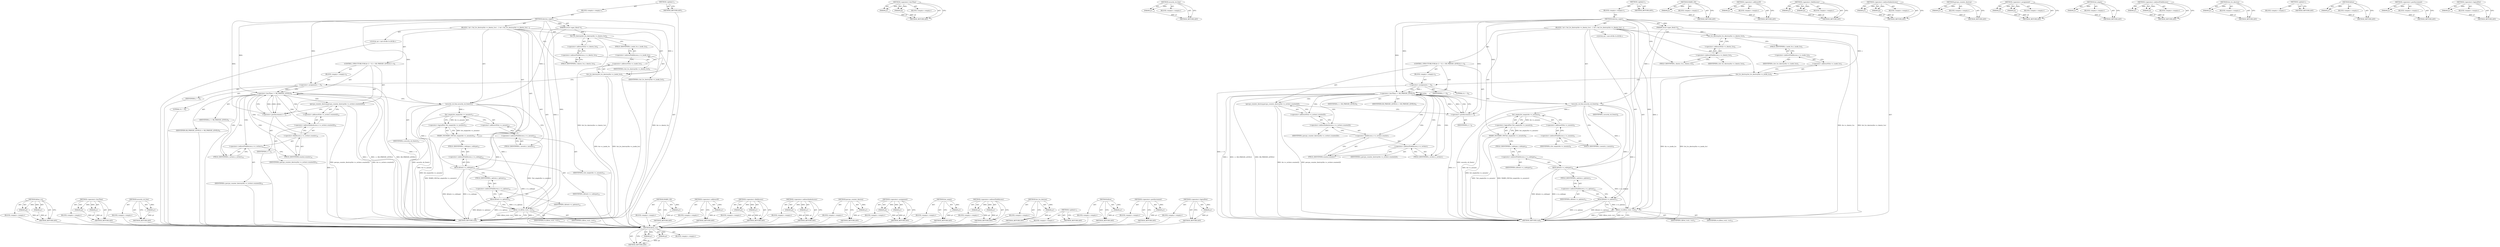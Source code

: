 digraph "&lt;operator&gt;.logicalNot" {
vulnerable_141 [label=<(METHOD,kfree_rcu)>];
vulnerable_142 [label=<(PARAM,p1)>];
vulnerable_143 [label=<(PARAM,p2)>];
vulnerable_144 [label=<(BLOCK,&lt;empty&gt;,&lt;empty&gt;)>];
vulnerable_145 [label=<(METHOD_RETURN,ANY)>];
vulnerable_98 [label=<(METHOD,&lt;operator&gt;.lessThan)>];
vulnerable_99 [label=<(PARAM,p1)>];
vulnerable_100 [label=<(PARAM,p2)>];
vulnerable_101 [label=<(BLOCK,&lt;empty&gt;,&lt;empty&gt;)>];
vulnerable_102 [label=<(METHOD_RETURN,ANY)>];
vulnerable_121 [label=<(METHOD,security_sb_free)>];
vulnerable_122 [label=<(PARAM,p1)>];
vulnerable_123 [label=<(BLOCK,&lt;empty&gt;,&lt;empty&gt;)>];
vulnerable_124 [label=<(METHOD_RETURN,ANY)>];
vulnerable_6 [label=<(METHOD,&lt;global&gt;)<SUB>1</SUB>>];
vulnerable_7 [label=<(BLOCK,&lt;empty&gt;,&lt;empty&gt;)<SUB>1</SUB>>];
vulnerable_8 [label=<(METHOD,destroy_super)<SUB>1</SUB>>];
vulnerable_9 [label=<(PARAM,struct super_block *s)<SUB>1</SUB>>];
vulnerable_10 [label=<(BLOCK,{
 	int i;
 	list_lru_destroy(&amp;s-&gt;s_dentry_lru)...,{
 	int i;
 	list_lru_destroy(&amp;s-&gt;s_dentry_lru)...)<SUB>2</SUB>>];
vulnerable_11 [label="<(LOCAL,int i: int)<SUB>3</SUB>>"];
vulnerable_12 [label=<(list_lru_destroy,list_lru_destroy(&amp;s-&gt;s_dentry_lru))<SUB>4</SUB>>];
vulnerable_13 [label=<(&lt;operator&gt;.addressOf,&amp;s-&gt;s_dentry_lru)<SUB>4</SUB>>];
vulnerable_14 [label=<(&lt;operator&gt;.indirectFieldAccess,s-&gt;s_dentry_lru)<SUB>4</SUB>>];
vulnerable_15 [label=<(IDENTIFIER,s,list_lru_destroy(&amp;s-&gt;s_dentry_lru))<SUB>4</SUB>>];
vulnerable_16 [label=<(FIELD_IDENTIFIER,s_dentry_lru,s_dentry_lru)<SUB>4</SUB>>];
vulnerable_17 [label=<(list_lru_destroy,list_lru_destroy(&amp;s-&gt;s_inode_lru))<SUB>5</SUB>>];
vulnerable_18 [label=<(&lt;operator&gt;.addressOf,&amp;s-&gt;s_inode_lru)<SUB>5</SUB>>];
vulnerable_19 [label=<(&lt;operator&gt;.indirectFieldAccess,s-&gt;s_inode_lru)<SUB>5</SUB>>];
vulnerable_20 [label=<(IDENTIFIER,s,list_lru_destroy(&amp;s-&gt;s_inode_lru))<SUB>5</SUB>>];
vulnerable_21 [label=<(FIELD_IDENTIFIER,s_inode_lru,s_inode_lru)<SUB>5</SUB>>];
vulnerable_22 [label=<(CONTROL_STRUCTURE,FOR,for (i = 0;i &lt; SB_FREEZE_LEVELS;i++))<SUB>9</SUB>>];
vulnerable_23 [label=<(BLOCK,&lt;empty&gt;,&lt;empty&gt;)<SUB>9</SUB>>];
vulnerable_24 [label=<(&lt;operator&gt;.assignment,i = 0)<SUB>9</SUB>>];
vulnerable_25 [label=<(IDENTIFIER,i,i = 0)<SUB>9</SUB>>];
vulnerable_26 [label=<(LITERAL,0,i = 0)<SUB>9</SUB>>];
vulnerable_27 [label=<(&lt;operator&gt;.lessThan,i &lt; SB_FREEZE_LEVELS)<SUB>9</SUB>>];
vulnerable_28 [label=<(IDENTIFIER,i,i &lt; SB_FREEZE_LEVELS)<SUB>9</SUB>>];
vulnerable_29 [label=<(IDENTIFIER,SB_FREEZE_LEVELS,i &lt; SB_FREEZE_LEVELS)<SUB>9</SUB>>];
vulnerable_30 [label=<(&lt;operator&gt;.postIncrement,i++)<SUB>9</SUB>>];
vulnerable_31 [label=<(IDENTIFIER,i,i++)<SUB>9</SUB>>];
vulnerable_32 [label=<(percpu_counter_destroy,percpu_counter_destroy(&amp;s-&gt;s_writers.counter[i]))<SUB>10</SUB>>];
vulnerable_33 [label=<(&lt;operator&gt;.addressOf,&amp;s-&gt;s_writers.counter[i])<SUB>10</SUB>>];
vulnerable_34 [label=<(&lt;operator&gt;.indirectIndexAccess,s-&gt;s_writers.counter[i])<SUB>10</SUB>>];
vulnerable_35 [label=<(&lt;operator&gt;.fieldAccess,s-&gt;s_writers.counter)<SUB>10</SUB>>];
vulnerable_36 [label=<(&lt;operator&gt;.indirectFieldAccess,s-&gt;s_writers)<SUB>10</SUB>>];
vulnerable_37 [label=<(IDENTIFIER,s,percpu_counter_destroy(&amp;s-&gt;s_writers.counter[i]))<SUB>10</SUB>>];
vulnerable_38 [label=<(FIELD_IDENTIFIER,s_writers,s_writers)<SUB>10</SUB>>];
vulnerable_39 [label=<(FIELD_IDENTIFIER,counter,counter)<SUB>10</SUB>>];
vulnerable_40 [label=<(IDENTIFIER,i,percpu_counter_destroy(&amp;s-&gt;s_writers.counter[i]))<SUB>10</SUB>>];
vulnerable_41 [label=<(security_sb_free,security_sb_free(s))<SUB>11</SUB>>];
vulnerable_42 [label=<(IDENTIFIER,s,security_sb_free(s))<SUB>11</SUB>>];
vulnerable_43 [label=<(WARN_ON,WARN_ON(!list_empty(&amp;s-&gt;s_mounts)))<SUB>12</SUB>>];
vulnerable_44 [label=<(&lt;operator&gt;.logicalNot,!list_empty(&amp;s-&gt;s_mounts))<SUB>12</SUB>>];
vulnerable_45 [label=<(list_empty,list_empty(&amp;s-&gt;s_mounts))<SUB>12</SUB>>];
vulnerable_46 [label=<(&lt;operator&gt;.addressOf,&amp;s-&gt;s_mounts)<SUB>12</SUB>>];
vulnerable_47 [label=<(&lt;operator&gt;.indirectFieldAccess,s-&gt;s_mounts)<SUB>12</SUB>>];
vulnerable_48 [label=<(IDENTIFIER,s,list_empty(&amp;s-&gt;s_mounts))<SUB>12</SUB>>];
vulnerable_49 [label=<(FIELD_IDENTIFIER,s_mounts,s_mounts)<SUB>12</SUB>>];
vulnerable_50 [label=<(kfree,kfree(s-&gt;s_subtype))<SUB>13</SUB>>];
vulnerable_51 [label=<(&lt;operator&gt;.indirectFieldAccess,s-&gt;s_subtype)<SUB>13</SUB>>];
vulnerable_52 [label=<(IDENTIFIER,s,kfree(s-&gt;s_subtype))<SUB>13</SUB>>];
vulnerable_53 [label=<(FIELD_IDENTIFIER,s_subtype,s_subtype)<SUB>13</SUB>>];
vulnerable_54 [label=<(kfree,kfree(s-&gt;s_options))<SUB>14</SUB>>];
vulnerable_55 [label=<(&lt;operator&gt;.indirectFieldAccess,s-&gt;s_options)<SUB>14</SUB>>];
vulnerable_56 [label=<(IDENTIFIER,s,kfree(s-&gt;s_options))<SUB>14</SUB>>];
vulnerable_57 [label=<(FIELD_IDENTIFIER,s_options,s_options)<SUB>14</SUB>>];
vulnerable_58 [label=<(kfree_rcu,kfree_rcu(s, rcu))<SUB>15</SUB>>];
vulnerable_59 [label=<(IDENTIFIER,s,kfree_rcu(s, rcu))<SUB>15</SUB>>];
vulnerable_60 [label=<(IDENTIFIER,rcu,kfree_rcu(s, rcu))<SUB>15</SUB>>];
vulnerable_61 [label=<(METHOD_RETURN,void)<SUB>1</SUB>>];
vulnerable_63 [label=<(METHOD_RETURN,ANY)<SUB>1</SUB>>];
vulnerable_125 [label=<(METHOD,WARN_ON)>];
vulnerable_126 [label=<(PARAM,p1)>];
vulnerable_127 [label=<(BLOCK,&lt;empty&gt;,&lt;empty&gt;)>];
vulnerable_128 [label=<(METHOD_RETURN,ANY)>];
vulnerable_84 [label=<(METHOD,&lt;operator&gt;.addressOf)>];
vulnerable_85 [label=<(PARAM,p1)>];
vulnerable_86 [label=<(BLOCK,&lt;empty&gt;,&lt;empty&gt;)>];
vulnerable_87 [label=<(METHOD_RETURN,ANY)>];
vulnerable_116 [label=<(METHOD,&lt;operator&gt;.fieldAccess)>];
vulnerable_117 [label=<(PARAM,p1)>];
vulnerable_118 [label=<(PARAM,p2)>];
vulnerable_119 [label=<(BLOCK,&lt;empty&gt;,&lt;empty&gt;)>];
vulnerable_120 [label=<(METHOD_RETURN,ANY)>];
vulnerable_111 [label=<(METHOD,&lt;operator&gt;.indirectIndexAccess)>];
vulnerable_112 [label=<(PARAM,p1)>];
vulnerable_113 [label=<(PARAM,p2)>];
vulnerable_114 [label=<(BLOCK,&lt;empty&gt;,&lt;empty&gt;)>];
vulnerable_115 [label=<(METHOD_RETURN,ANY)>];
vulnerable_107 [label=<(METHOD,percpu_counter_destroy)>];
vulnerable_108 [label=<(PARAM,p1)>];
vulnerable_109 [label=<(BLOCK,&lt;empty&gt;,&lt;empty&gt;)>];
vulnerable_110 [label=<(METHOD_RETURN,ANY)>];
vulnerable_93 [label=<(METHOD,&lt;operator&gt;.assignment)>];
vulnerable_94 [label=<(PARAM,p1)>];
vulnerable_95 [label=<(PARAM,p2)>];
vulnerable_96 [label=<(BLOCK,&lt;empty&gt;,&lt;empty&gt;)>];
vulnerable_97 [label=<(METHOD_RETURN,ANY)>];
vulnerable_133 [label=<(METHOD,list_empty)>];
vulnerable_134 [label=<(PARAM,p1)>];
vulnerable_135 [label=<(BLOCK,&lt;empty&gt;,&lt;empty&gt;)>];
vulnerable_136 [label=<(METHOD_RETURN,ANY)>];
vulnerable_88 [label=<(METHOD,&lt;operator&gt;.indirectFieldAccess)>];
vulnerable_89 [label=<(PARAM,p1)>];
vulnerable_90 [label=<(PARAM,p2)>];
vulnerable_91 [label=<(BLOCK,&lt;empty&gt;,&lt;empty&gt;)>];
vulnerable_92 [label=<(METHOD_RETURN,ANY)>];
vulnerable_80 [label=<(METHOD,list_lru_destroy)>];
vulnerable_81 [label=<(PARAM,p1)>];
vulnerable_82 [label=<(BLOCK,&lt;empty&gt;,&lt;empty&gt;)>];
vulnerable_83 [label=<(METHOD_RETURN,ANY)>];
vulnerable_74 [label=<(METHOD,&lt;global&gt;)<SUB>1</SUB>>];
vulnerable_75 [label=<(BLOCK,&lt;empty&gt;,&lt;empty&gt;)>];
vulnerable_76 [label=<(METHOD_RETURN,ANY)>];
vulnerable_137 [label=<(METHOD,kfree)>];
vulnerable_138 [label=<(PARAM,p1)>];
vulnerable_139 [label=<(BLOCK,&lt;empty&gt;,&lt;empty&gt;)>];
vulnerable_140 [label=<(METHOD_RETURN,ANY)>];
vulnerable_103 [label=<(METHOD,&lt;operator&gt;.postIncrement)>];
vulnerable_104 [label=<(PARAM,p1)>];
vulnerable_105 [label=<(BLOCK,&lt;empty&gt;,&lt;empty&gt;)>];
vulnerable_106 [label=<(METHOD_RETURN,ANY)>];
vulnerable_129 [label=<(METHOD,&lt;operator&gt;.logicalNot)>];
vulnerable_130 [label=<(PARAM,p1)>];
vulnerable_131 [label=<(BLOCK,&lt;empty&gt;,&lt;empty&gt;)>];
vulnerable_132 [label=<(METHOD_RETURN,ANY)>];
fixed_141 [label=<(METHOD,kfree_rcu)>];
fixed_142 [label=<(PARAM,p1)>];
fixed_143 [label=<(PARAM,p2)>];
fixed_144 [label=<(BLOCK,&lt;empty&gt;,&lt;empty&gt;)>];
fixed_145 [label=<(METHOD_RETURN,ANY)>];
fixed_98 [label=<(METHOD,&lt;operator&gt;.lessThan)>];
fixed_99 [label=<(PARAM,p1)>];
fixed_100 [label=<(PARAM,p2)>];
fixed_101 [label=<(BLOCK,&lt;empty&gt;,&lt;empty&gt;)>];
fixed_102 [label=<(METHOD_RETURN,ANY)>];
fixed_121 [label=<(METHOD,security_sb_free)>];
fixed_122 [label=<(PARAM,p1)>];
fixed_123 [label=<(BLOCK,&lt;empty&gt;,&lt;empty&gt;)>];
fixed_124 [label=<(METHOD_RETURN,ANY)>];
fixed_6 [label=<(METHOD,&lt;global&gt;)<SUB>1</SUB>>];
fixed_7 [label=<(BLOCK,&lt;empty&gt;,&lt;empty&gt;)<SUB>1</SUB>>];
fixed_8 [label=<(METHOD,destroy_super)<SUB>1</SUB>>];
fixed_9 [label=<(PARAM,struct super_block *s)<SUB>1</SUB>>];
fixed_10 [label=<(BLOCK,{
 	int i;
 	list_lru_destroy(&amp;s-&gt;s_dentry_lru)...,{
 	int i;
 	list_lru_destroy(&amp;s-&gt;s_dentry_lru)...)<SUB>2</SUB>>];
fixed_11 [label="<(LOCAL,int i: int)<SUB>3</SUB>>"];
fixed_12 [label=<(list_lru_destroy,list_lru_destroy(&amp;s-&gt;s_dentry_lru))<SUB>4</SUB>>];
fixed_13 [label=<(&lt;operator&gt;.addressOf,&amp;s-&gt;s_dentry_lru)<SUB>4</SUB>>];
fixed_14 [label=<(&lt;operator&gt;.indirectFieldAccess,s-&gt;s_dentry_lru)<SUB>4</SUB>>];
fixed_15 [label=<(IDENTIFIER,s,list_lru_destroy(&amp;s-&gt;s_dentry_lru))<SUB>4</SUB>>];
fixed_16 [label=<(FIELD_IDENTIFIER,s_dentry_lru,s_dentry_lru)<SUB>4</SUB>>];
fixed_17 [label=<(list_lru_destroy,list_lru_destroy(&amp;s-&gt;s_inode_lru))<SUB>5</SUB>>];
fixed_18 [label=<(&lt;operator&gt;.addressOf,&amp;s-&gt;s_inode_lru)<SUB>5</SUB>>];
fixed_19 [label=<(&lt;operator&gt;.indirectFieldAccess,s-&gt;s_inode_lru)<SUB>5</SUB>>];
fixed_20 [label=<(IDENTIFIER,s,list_lru_destroy(&amp;s-&gt;s_inode_lru))<SUB>5</SUB>>];
fixed_21 [label=<(FIELD_IDENTIFIER,s_inode_lru,s_inode_lru)<SUB>5</SUB>>];
fixed_22 [label=<(CONTROL_STRUCTURE,FOR,for (i = 0;i &lt; SB_FREEZE_LEVELS;i++))<SUB>6</SUB>>];
fixed_23 [label=<(BLOCK,&lt;empty&gt;,&lt;empty&gt;)<SUB>6</SUB>>];
fixed_24 [label=<(&lt;operator&gt;.assignment,i = 0)<SUB>6</SUB>>];
fixed_25 [label=<(IDENTIFIER,i,i = 0)<SUB>6</SUB>>];
fixed_26 [label=<(LITERAL,0,i = 0)<SUB>6</SUB>>];
fixed_27 [label=<(&lt;operator&gt;.lessThan,i &lt; SB_FREEZE_LEVELS)<SUB>6</SUB>>];
fixed_28 [label=<(IDENTIFIER,i,i &lt; SB_FREEZE_LEVELS)<SUB>6</SUB>>];
fixed_29 [label=<(IDENTIFIER,SB_FREEZE_LEVELS,i &lt; SB_FREEZE_LEVELS)<SUB>6</SUB>>];
fixed_30 [label=<(&lt;operator&gt;.postIncrement,i++)<SUB>6</SUB>>];
fixed_31 [label=<(IDENTIFIER,i,i++)<SUB>6</SUB>>];
fixed_32 [label=<(percpu_counter_destroy,percpu_counter_destroy(&amp;s-&gt;s_writers.counter[i]))<SUB>7</SUB>>];
fixed_33 [label=<(&lt;operator&gt;.addressOf,&amp;s-&gt;s_writers.counter[i])<SUB>7</SUB>>];
fixed_34 [label=<(&lt;operator&gt;.indirectIndexAccess,s-&gt;s_writers.counter[i])<SUB>7</SUB>>];
fixed_35 [label=<(&lt;operator&gt;.fieldAccess,s-&gt;s_writers.counter)<SUB>7</SUB>>];
fixed_36 [label=<(&lt;operator&gt;.indirectFieldAccess,s-&gt;s_writers)<SUB>7</SUB>>];
fixed_37 [label=<(IDENTIFIER,s,percpu_counter_destroy(&amp;s-&gt;s_writers.counter[i]))<SUB>7</SUB>>];
fixed_38 [label=<(FIELD_IDENTIFIER,s_writers,s_writers)<SUB>7</SUB>>];
fixed_39 [label=<(FIELD_IDENTIFIER,counter,counter)<SUB>7</SUB>>];
fixed_40 [label=<(IDENTIFIER,i,percpu_counter_destroy(&amp;s-&gt;s_writers.counter[i]))<SUB>7</SUB>>];
fixed_41 [label=<(security_sb_free,security_sb_free(s))<SUB>8</SUB>>];
fixed_42 [label=<(IDENTIFIER,s,security_sb_free(s))<SUB>8</SUB>>];
fixed_43 [label=<(WARN_ON,WARN_ON(!list_empty(&amp;s-&gt;s_mounts)))<SUB>9</SUB>>];
fixed_44 [label=<(&lt;operator&gt;.logicalNot,!list_empty(&amp;s-&gt;s_mounts))<SUB>9</SUB>>];
fixed_45 [label=<(list_empty,list_empty(&amp;s-&gt;s_mounts))<SUB>9</SUB>>];
fixed_46 [label=<(&lt;operator&gt;.addressOf,&amp;s-&gt;s_mounts)<SUB>9</SUB>>];
fixed_47 [label=<(&lt;operator&gt;.indirectFieldAccess,s-&gt;s_mounts)<SUB>9</SUB>>];
fixed_48 [label=<(IDENTIFIER,s,list_empty(&amp;s-&gt;s_mounts))<SUB>9</SUB>>];
fixed_49 [label=<(FIELD_IDENTIFIER,s_mounts,s_mounts)<SUB>9</SUB>>];
fixed_50 [label=<(kfree,kfree(s-&gt;s_subtype))<SUB>10</SUB>>];
fixed_51 [label=<(&lt;operator&gt;.indirectFieldAccess,s-&gt;s_subtype)<SUB>10</SUB>>];
fixed_52 [label=<(IDENTIFIER,s,kfree(s-&gt;s_subtype))<SUB>10</SUB>>];
fixed_53 [label=<(FIELD_IDENTIFIER,s_subtype,s_subtype)<SUB>10</SUB>>];
fixed_54 [label=<(kfree,kfree(s-&gt;s_options))<SUB>11</SUB>>];
fixed_55 [label=<(&lt;operator&gt;.indirectFieldAccess,s-&gt;s_options)<SUB>11</SUB>>];
fixed_56 [label=<(IDENTIFIER,s,kfree(s-&gt;s_options))<SUB>11</SUB>>];
fixed_57 [label=<(FIELD_IDENTIFIER,s_options,s_options)<SUB>11</SUB>>];
fixed_58 [label=<(kfree_rcu,kfree_rcu(s, rcu))<SUB>12</SUB>>];
fixed_59 [label=<(IDENTIFIER,s,kfree_rcu(s, rcu))<SUB>12</SUB>>];
fixed_60 [label=<(IDENTIFIER,rcu,kfree_rcu(s, rcu))<SUB>12</SUB>>];
fixed_61 [label=<(METHOD_RETURN,void)<SUB>1</SUB>>];
fixed_63 [label=<(METHOD_RETURN,ANY)<SUB>1</SUB>>];
fixed_125 [label=<(METHOD,WARN_ON)>];
fixed_126 [label=<(PARAM,p1)>];
fixed_127 [label=<(BLOCK,&lt;empty&gt;,&lt;empty&gt;)>];
fixed_128 [label=<(METHOD_RETURN,ANY)>];
fixed_84 [label=<(METHOD,&lt;operator&gt;.addressOf)>];
fixed_85 [label=<(PARAM,p1)>];
fixed_86 [label=<(BLOCK,&lt;empty&gt;,&lt;empty&gt;)>];
fixed_87 [label=<(METHOD_RETURN,ANY)>];
fixed_116 [label=<(METHOD,&lt;operator&gt;.fieldAccess)>];
fixed_117 [label=<(PARAM,p1)>];
fixed_118 [label=<(PARAM,p2)>];
fixed_119 [label=<(BLOCK,&lt;empty&gt;,&lt;empty&gt;)>];
fixed_120 [label=<(METHOD_RETURN,ANY)>];
fixed_111 [label=<(METHOD,&lt;operator&gt;.indirectIndexAccess)>];
fixed_112 [label=<(PARAM,p1)>];
fixed_113 [label=<(PARAM,p2)>];
fixed_114 [label=<(BLOCK,&lt;empty&gt;,&lt;empty&gt;)>];
fixed_115 [label=<(METHOD_RETURN,ANY)>];
fixed_107 [label=<(METHOD,percpu_counter_destroy)>];
fixed_108 [label=<(PARAM,p1)>];
fixed_109 [label=<(BLOCK,&lt;empty&gt;,&lt;empty&gt;)>];
fixed_110 [label=<(METHOD_RETURN,ANY)>];
fixed_93 [label=<(METHOD,&lt;operator&gt;.assignment)>];
fixed_94 [label=<(PARAM,p1)>];
fixed_95 [label=<(PARAM,p2)>];
fixed_96 [label=<(BLOCK,&lt;empty&gt;,&lt;empty&gt;)>];
fixed_97 [label=<(METHOD_RETURN,ANY)>];
fixed_133 [label=<(METHOD,list_empty)>];
fixed_134 [label=<(PARAM,p1)>];
fixed_135 [label=<(BLOCK,&lt;empty&gt;,&lt;empty&gt;)>];
fixed_136 [label=<(METHOD_RETURN,ANY)>];
fixed_88 [label=<(METHOD,&lt;operator&gt;.indirectFieldAccess)>];
fixed_89 [label=<(PARAM,p1)>];
fixed_90 [label=<(PARAM,p2)>];
fixed_91 [label=<(BLOCK,&lt;empty&gt;,&lt;empty&gt;)>];
fixed_92 [label=<(METHOD_RETURN,ANY)>];
fixed_80 [label=<(METHOD,list_lru_destroy)>];
fixed_81 [label=<(PARAM,p1)>];
fixed_82 [label=<(BLOCK,&lt;empty&gt;,&lt;empty&gt;)>];
fixed_83 [label=<(METHOD_RETURN,ANY)>];
fixed_74 [label=<(METHOD,&lt;global&gt;)<SUB>1</SUB>>];
fixed_75 [label=<(BLOCK,&lt;empty&gt;,&lt;empty&gt;)>];
fixed_76 [label=<(METHOD_RETURN,ANY)>];
fixed_137 [label=<(METHOD,kfree)>];
fixed_138 [label=<(PARAM,p1)>];
fixed_139 [label=<(BLOCK,&lt;empty&gt;,&lt;empty&gt;)>];
fixed_140 [label=<(METHOD_RETURN,ANY)>];
fixed_103 [label=<(METHOD,&lt;operator&gt;.postIncrement)>];
fixed_104 [label=<(PARAM,p1)>];
fixed_105 [label=<(BLOCK,&lt;empty&gt;,&lt;empty&gt;)>];
fixed_106 [label=<(METHOD_RETURN,ANY)>];
fixed_129 [label=<(METHOD,&lt;operator&gt;.logicalNot)>];
fixed_130 [label=<(PARAM,p1)>];
fixed_131 [label=<(BLOCK,&lt;empty&gt;,&lt;empty&gt;)>];
fixed_132 [label=<(METHOD_RETURN,ANY)>];
vulnerable_141 -> vulnerable_142  [key=0, label="AST: "];
vulnerable_141 -> vulnerable_142  [key=1, label="DDG: "];
vulnerable_141 -> vulnerable_144  [key=0, label="AST: "];
vulnerable_141 -> vulnerable_143  [key=0, label="AST: "];
vulnerable_141 -> vulnerable_143  [key=1, label="DDG: "];
vulnerable_141 -> vulnerable_145  [key=0, label="AST: "];
vulnerable_141 -> vulnerable_145  [key=1, label="CFG: "];
vulnerable_142 -> vulnerable_145  [key=0, label="DDG: p1"];
vulnerable_143 -> vulnerable_145  [key=0, label="DDG: p2"];
vulnerable_144 -> fixed_141  [key=0];
vulnerable_145 -> fixed_141  [key=0];
vulnerable_98 -> vulnerable_99  [key=0, label="AST: "];
vulnerable_98 -> vulnerable_99  [key=1, label="DDG: "];
vulnerable_98 -> vulnerable_101  [key=0, label="AST: "];
vulnerable_98 -> vulnerable_100  [key=0, label="AST: "];
vulnerable_98 -> vulnerable_100  [key=1, label="DDG: "];
vulnerable_98 -> vulnerable_102  [key=0, label="AST: "];
vulnerable_98 -> vulnerable_102  [key=1, label="CFG: "];
vulnerable_99 -> vulnerable_102  [key=0, label="DDG: p1"];
vulnerable_100 -> vulnerable_102  [key=0, label="DDG: p2"];
vulnerable_101 -> fixed_141  [key=0];
vulnerable_102 -> fixed_141  [key=0];
vulnerable_121 -> vulnerable_122  [key=0, label="AST: "];
vulnerable_121 -> vulnerable_122  [key=1, label="DDG: "];
vulnerable_121 -> vulnerable_123  [key=0, label="AST: "];
vulnerable_121 -> vulnerable_124  [key=0, label="AST: "];
vulnerable_121 -> vulnerable_124  [key=1, label="CFG: "];
vulnerable_122 -> vulnerable_124  [key=0, label="DDG: p1"];
vulnerable_123 -> fixed_141  [key=0];
vulnerable_124 -> fixed_141  [key=0];
vulnerable_6 -> vulnerable_7  [key=0, label="AST: "];
vulnerable_6 -> vulnerable_63  [key=0, label="AST: "];
vulnerable_6 -> vulnerable_63  [key=1, label="CFG: "];
vulnerable_7 -> vulnerable_8  [key=0, label="AST: "];
vulnerable_8 -> vulnerable_9  [key=0, label="AST: "];
vulnerable_8 -> vulnerable_9  [key=1, label="DDG: "];
vulnerable_8 -> vulnerable_10  [key=0, label="AST: "];
vulnerable_8 -> vulnerable_61  [key=0, label="AST: "];
vulnerable_8 -> vulnerable_16  [key=0, label="CFG: "];
vulnerable_8 -> vulnerable_41  [key=0, label="DDG: "];
vulnerable_8 -> vulnerable_58  [key=0, label="DDG: "];
vulnerable_8 -> vulnerable_24  [key=0, label="DDG: "];
vulnerable_8 -> vulnerable_27  [key=0, label="DDG: "];
vulnerable_8 -> vulnerable_30  [key=0, label="DDG: "];
vulnerable_9 -> vulnerable_12  [key=0, label="DDG: s"];
vulnerable_9 -> vulnerable_17  [key=0, label="DDG: s"];
vulnerable_9 -> vulnerable_41  [key=0, label="DDG: s"];
vulnerable_9 -> vulnerable_58  [key=0, label="DDG: s"];
vulnerable_10 -> vulnerable_11  [key=0, label="AST: "];
vulnerable_10 -> vulnerable_12  [key=0, label="AST: "];
vulnerable_10 -> vulnerable_17  [key=0, label="AST: "];
vulnerable_10 -> vulnerable_22  [key=0, label="AST: "];
vulnerable_10 -> vulnerable_41  [key=0, label="AST: "];
vulnerable_10 -> vulnerable_43  [key=0, label="AST: "];
vulnerable_10 -> vulnerable_50  [key=0, label="AST: "];
vulnerable_10 -> vulnerable_54  [key=0, label="AST: "];
vulnerable_10 -> vulnerable_58  [key=0, label="AST: "];
vulnerable_11 -> fixed_141  [key=0];
vulnerable_12 -> vulnerable_13  [key=0, label="AST: "];
vulnerable_12 -> vulnerable_21  [key=0, label="CFG: "];
vulnerable_12 -> vulnerable_61  [key=0, label="DDG: &amp;s-&gt;s_dentry_lru"];
vulnerable_12 -> vulnerable_61  [key=1, label="DDG: list_lru_destroy(&amp;s-&gt;s_dentry_lru)"];
vulnerable_13 -> vulnerable_14  [key=0, label="AST: "];
vulnerable_13 -> vulnerable_12  [key=0, label="CFG: "];
vulnerable_14 -> vulnerable_15  [key=0, label="AST: "];
vulnerable_14 -> vulnerable_16  [key=0, label="AST: "];
vulnerable_14 -> vulnerable_13  [key=0, label="CFG: "];
vulnerable_15 -> fixed_141  [key=0];
vulnerable_16 -> vulnerable_14  [key=0, label="CFG: "];
vulnerable_17 -> vulnerable_18  [key=0, label="AST: "];
vulnerable_17 -> vulnerable_24  [key=0, label="CFG: "];
vulnerable_17 -> vulnerable_61  [key=0, label="DDG: &amp;s-&gt;s_inode_lru"];
vulnerable_17 -> vulnerable_61  [key=1, label="DDG: list_lru_destroy(&amp;s-&gt;s_inode_lru)"];
vulnerable_18 -> vulnerable_19  [key=0, label="AST: "];
vulnerable_18 -> vulnerable_17  [key=0, label="CFG: "];
vulnerable_19 -> vulnerable_20  [key=0, label="AST: "];
vulnerable_19 -> vulnerable_21  [key=0, label="AST: "];
vulnerable_19 -> vulnerable_18  [key=0, label="CFG: "];
vulnerable_20 -> fixed_141  [key=0];
vulnerable_21 -> vulnerable_19  [key=0, label="CFG: "];
vulnerable_22 -> vulnerable_23  [key=0, label="AST: "];
vulnerable_22 -> vulnerable_27  [key=0, label="AST: "];
vulnerable_22 -> vulnerable_30  [key=0, label="AST: "];
vulnerable_22 -> vulnerable_32  [key=0, label="AST: "];
vulnerable_23 -> vulnerable_24  [key=0, label="AST: "];
vulnerable_24 -> vulnerable_25  [key=0, label="AST: "];
vulnerable_24 -> vulnerable_26  [key=0, label="AST: "];
vulnerable_24 -> vulnerable_27  [key=0, label="CFG: "];
vulnerable_24 -> vulnerable_27  [key=1, label="DDG: i"];
vulnerable_24 -> vulnerable_61  [key=0, label="DDG: i = 0"];
vulnerable_25 -> fixed_141  [key=0];
vulnerable_26 -> fixed_141  [key=0];
vulnerable_27 -> vulnerable_28  [key=0, label="AST: "];
vulnerable_27 -> vulnerable_29  [key=0, label="AST: "];
vulnerable_27 -> vulnerable_38  [key=0, label="CFG: "];
vulnerable_27 -> vulnerable_38  [key=1, label="CDG: "];
vulnerable_27 -> vulnerable_41  [key=0, label="CFG: "];
vulnerable_27 -> vulnerable_61  [key=0, label="DDG: i"];
vulnerable_27 -> vulnerable_61  [key=1, label="DDG: i &lt; SB_FREEZE_LEVELS"];
vulnerable_27 -> vulnerable_61  [key=2, label="DDG: SB_FREEZE_LEVELS"];
vulnerable_27 -> vulnerable_30  [key=0, label="DDG: i"];
vulnerable_27 -> vulnerable_30  [key=1, label="CDG: "];
vulnerable_27 -> vulnerable_34  [key=0, label="CDG: "];
vulnerable_27 -> vulnerable_32  [key=0, label="CDG: "];
vulnerable_27 -> vulnerable_33  [key=0, label="CDG: "];
vulnerable_27 -> vulnerable_36  [key=0, label="CDG: "];
vulnerable_27 -> vulnerable_35  [key=0, label="CDG: "];
vulnerable_27 -> vulnerable_39  [key=0, label="CDG: "];
vulnerable_27 -> vulnerable_27  [key=0, label="CDG: "];
vulnerable_28 -> fixed_141  [key=0];
vulnerable_29 -> fixed_141  [key=0];
vulnerable_30 -> vulnerable_31  [key=0, label="AST: "];
vulnerable_30 -> vulnerable_27  [key=0, label="CFG: "];
vulnerable_30 -> vulnerable_27  [key=1, label="DDG: i"];
vulnerable_30 -> vulnerable_61  [key=0, label="DDG: i++"];
vulnerable_31 -> fixed_141  [key=0];
vulnerable_32 -> vulnerable_33  [key=0, label="AST: "];
vulnerable_32 -> vulnerable_30  [key=0, label="CFG: "];
vulnerable_32 -> vulnerable_61  [key=0, label="DDG: &amp;s-&gt;s_writers.counter[i]"];
vulnerable_32 -> vulnerable_61  [key=1, label="DDG: percpu_counter_destroy(&amp;s-&gt;s_writers.counter[i])"];
vulnerable_33 -> vulnerable_34  [key=0, label="AST: "];
vulnerable_33 -> vulnerable_32  [key=0, label="CFG: "];
vulnerable_34 -> vulnerable_35  [key=0, label="AST: "];
vulnerable_34 -> vulnerable_40  [key=0, label="AST: "];
vulnerable_34 -> vulnerable_33  [key=0, label="CFG: "];
vulnerable_35 -> vulnerable_36  [key=0, label="AST: "];
vulnerable_35 -> vulnerable_39  [key=0, label="AST: "];
vulnerable_35 -> vulnerable_34  [key=0, label="CFG: "];
vulnerable_36 -> vulnerable_37  [key=0, label="AST: "];
vulnerable_36 -> vulnerable_38  [key=0, label="AST: "];
vulnerable_36 -> vulnerable_39  [key=0, label="CFG: "];
vulnerable_37 -> fixed_141  [key=0];
vulnerable_38 -> vulnerable_36  [key=0, label="CFG: "];
vulnerable_39 -> vulnerable_35  [key=0, label="CFG: "];
vulnerable_40 -> fixed_141  [key=0];
vulnerable_41 -> vulnerable_42  [key=0, label="AST: "];
vulnerable_41 -> vulnerable_49  [key=0, label="CFG: "];
vulnerable_41 -> vulnerable_61  [key=0, label="DDG: security_sb_free(s)"];
vulnerable_41 -> vulnerable_50  [key=0, label="DDG: s"];
vulnerable_41 -> vulnerable_54  [key=0, label="DDG: s"];
vulnerable_41 -> vulnerable_58  [key=0, label="DDG: s"];
vulnerable_41 -> vulnerable_45  [key=0, label="DDG: s"];
vulnerable_42 -> fixed_141  [key=0];
vulnerable_43 -> vulnerable_44  [key=0, label="AST: "];
vulnerable_43 -> vulnerable_53  [key=0, label="CFG: "];
vulnerable_43 -> vulnerable_61  [key=0, label="DDG: !list_empty(&amp;s-&gt;s_mounts)"];
vulnerable_43 -> vulnerable_61  [key=1, label="DDG: WARN_ON(!list_empty(&amp;s-&gt;s_mounts))"];
vulnerable_44 -> vulnerable_45  [key=0, label="AST: "];
vulnerable_44 -> vulnerable_43  [key=0, label="CFG: "];
vulnerable_44 -> vulnerable_43  [key=1, label="DDG: list_empty(&amp;s-&gt;s_mounts)"];
vulnerable_44 -> vulnerable_61  [key=0, label="DDG: list_empty(&amp;s-&gt;s_mounts)"];
vulnerable_45 -> vulnerable_46  [key=0, label="AST: "];
vulnerable_45 -> vulnerable_44  [key=0, label="CFG: "];
vulnerable_45 -> vulnerable_44  [key=1, label="DDG: &amp;s-&gt;s_mounts"];
vulnerable_45 -> vulnerable_61  [key=0, label="DDG: &amp;s-&gt;s_mounts"];
vulnerable_46 -> vulnerable_47  [key=0, label="AST: "];
vulnerable_46 -> vulnerable_45  [key=0, label="CFG: "];
vulnerable_47 -> vulnerable_48  [key=0, label="AST: "];
vulnerable_47 -> vulnerable_49  [key=0, label="AST: "];
vulnerable_47 -> vulnerable_46  [key=0, label="CFG: "];
vulnerable_48 -> fixed_141  [key=0];
vulnerable_49 -> vulnerable_47  [key=0, label="CFG: "];
vulnerable_50 -> vulnerable_51  [key=0, label="AST: "];
vulnerable_50 -> vulnerable_57  [key=0, label="CFG: "];
vulnerable_50 -> vulnerable_61  [key=0, label="DDG: s-&gt;s_subtype"];
vulnerable_50 -> vulnerable_61  [key=1, label="DDG: kfree(s-&gt;s_subtype)"];
vulnerable_50 -> vulnerable_58  [key=0, label="DDG: s-&gt;s_subtype"];
vulnerable_51 -> vulnerable_52  [key=0, label="AST: "];
vulnerable_51 -> vulnerable_53  [key=0, label="AST: "];
vulnerable_51 -> vulnerable_50  [key=0, label="CFG: "];
vulnerable_52 -> fixed_141  [key=0];
vulnerable_53 -> vulnerable_51  [key=0, label="CFG: "];
vulnerable_54 -> vulnerable_55  [key=0, label="AST: "];
vulnerable_54 -> vulnerable_58  [key=0, label="CFG: "];
vulnerable_54 -> vulnerable_58  [key=1, label="DDG: s-&gt;s_options"];
vulnerable_54 -> vulnerable_61  [key=0, label="DDG: s-&gt;s_options"];
vulnerable_54 -> vulnerable_61  [key=1, label="DDG: kfree(s-&gt;s_options)"];
vulnerable_55 -> vulnerable_56  [key=0, label="AST: "];
vulnerable_55 -> vulnerable_57  [key=0, label="AST: "];
vulnerable_55 -> vulnerable_54  [key=0, label="CFG: "];
vulnerable_56 -> fixed_141  [key=0];
vulnerable_57 -> vulnerable_55  [key=0, label="CFG: "];
vulnerable_58 -> vulnerable_59  [key=0, label="AST: "];
vulnerable_58 -> vulnerable_60  [key=0, label="AST: "];
vulnerable_58 -> vulnerable_61  [key=0, label="CFG: "];
vulnerable_58 -> vulnerable_61  [key=1, label="DDG: s"];
vulnerable_58 -> vulnerable_61  [key=2, label="DDG: kfree_rcu(s, rcu)"];
vulnerable_58 -> vulnerable_61  [key=3, label="DDG: rcu"];
vulnerable_59 -> fixed_141  [key=0];
vulnerable_60 -> fixed_141  [key=0];
vulnerable_61 -> fixed_141  [key=0];
vulnerable_63 -> fixed_141  [key=0];
vulnerable_125 -> vulnerable_126  [key=0, label="AST: "];
vulnerable_125 -> vulnerable_126  [key=1, label="DDG: "];
vulnerable_125 -> vulnerable_127  [key=0, label="AST: "];
vulnerable_125 -> vulnerable_128  [key=0, label="AST: "];
vulnerable_125 -> vulnerable_128  [key=1, label="CFG: "];
vulnerable_126 -> vulnerable_128  [key=0, label="DDG: p1"];
vulnerable_127 -> fixed_141  [key=0];
vulnerable_128 -> fixed_141  [key=0];
vulnerable_84 -> vulnerable_85  [key=0, label="AST: "];
vulnerable_84 -> vulnerable_85  [key=1, label="DDG: "];
vulnerable_84 -> vulnerable_86  [key=0, label="AST: "];
vulnerable_84 -> vulnerable_87  [key=0, label="AST: "];
vulnerable_84 -> vulnerable_87  [key=1, label="CFG: "];
vulnerable_85 -> vulnerable_87  [key=0, label="DDG: p1"];
vulnerable_86 -> fixed_141  [key=0];
vulnerable_87 -> fixed_141  [key=0];
vulnerable_116 -> vulnerable_117  [key=0, label="AST: "];
vulnerable_116 -> vulnerable_117  [key=1, label="DDG: "];
vulnerable_116 -> vulnerable_119  [key=0, label="AST: "];
vulnerable_116 -> vulnerable_118  [key=0, label="AST: "];
vulnerable_116 -> vulnerable_118  [key=1, label="DDG: "];
vulnerable_116 -> vulnerable_120  [key=0, label="AST: "];
vulnerable_116 -> vulnerable_120  [key=1, label="CFG: "];
vulnerable_117 -> vulnerable_120  [key=0, label="DDG: p1"];
vulnerable_118 -> vulnerable_120  [key=0, label="DDG: p2"];
vulnerable_119 -> fixed_141  [key=0];
vulnerable_120 -> fixed_141  [key=0];
vulnerable_111 -> vulnerable_112  [key=0, label="AST: "];
vulnerable_111 -> vulnerable_112  [key=1, label="DDG: "];
vulnerable_111 -> vulnerable_114  [key=0, label="AST: "];
vulnerable_111 -> vulnerable_113  [key=0, label="AST: "];
vulnerable_111 -> vulnerable_113  [key=1, label="DDG: "];
vulnerable_111 -> vulnerable_115  [key=0, label="AST: "];
vulnerable_111 -> vulnerable_115  [key=1, label="CFG: "];
vulnerable_112 -> vulnerable_115  [key=0, label="DDG: p1"];
vulnerable_113 -> vulnerable_115  [key=0, label="DDG: p2"];
vulnerable_114 -> fixed_141  [key=0];
vulnerable_115 -> fixed_141  [key=0];
vulnerable_107 -> vulnerable_108  [key=0, label="AST: "];
vulnerable_107 -> vulnerable_108  [key=1, label="DDG: "];
vulnerable_107 -> vulnerable_109  [key=0, label="AST: "];
vulnerable_107 -> vulnerable_110  [key=0, label="AST: "];
vulnerable_107 -> vulnerable_110  [key=1, label="CFG: "];
vulnerable_108 -> vulnerable_110  [key=0, label="DDG: p1"];
vulnerable_109 -> fixed_141  [key=0];
vulnerable_110 -> fixed_141  [key=0];
vulnerable_93 -> vulnerable_94  [key=0, label="AST: "];
vulnerable_93 -> vulnerable_94  [key=1, label="DDG: "];
vulnerable_93 -> vulnerable_96  [key=0, label="AST: "];
vulnerable_93 -> vulnerable_95  [key=0, label="AST: "];
vulnerable_93 -> vulnerable_95  [key=1, label="DDG: "];
vulnerable_93 -> vulnerable_97  [key=0, label="AST: "];
vulnerable_93 -> vulnerable_97  [key=1, label="CFG: "];
vulnerable_94 -> vulnerable_97  [key=0, label="DDG: p1"];
vulnerable_95 -> vulnerable_97  [key=0, label="DDG: p2"];
vulnerable_96 -> fixed_141  [key=0];
vulnerable_97 -> fixed_141  [key=0];
vulnerable_133 -> vulnerable_134  [key=0, label="AST: "];
vulnerable_133 -> vulnerable_134  [key=1, label="DDG: "];
vulnerable_133 -> vulnerable_135  [key=0, label="AST: "];
vulnerable_133 -> vulnerable_136  [key=0, label="AST: "];
vulnerable_133 -> vulnerable_136  [key=1, label="CFG: "];
vulnerable_134 -> vulnerable_136  [key=0, label="DDG: p1"];
vulnerable_135 -> fixed_141  [key=0];
vulnerable_136 -> fixed_141  [key=0];
vulnerable_88 -> vulnerable_89  [key=0, label="AST: "];
vulnerable_88 -> vulnerable_89  [key=1, label="DDG: "];
vulnerable_88 -> vulnerable_91  [key=0, label="AST: "];
vulnerable_88 -> vulnerable_90  [key=0, label="AST: "];
vulnerable_88 -> vulnerable_90  [key=1, label="DDG: "];
vulnerable_88 -> vulnerable_92  [key=0, label="AST: "];
vulnerable_88 -> vulnerable_92  [key=1, label="CFG: "];
vulnerable_89 -> vulnerable_92  [key=0, label="DDG: p1"];
vulnerable_90 -> vulnerable_92  [key=0, label="DDG: p2"];
vulnerable_91 -> fixed_141  [key=0];
vulnerable_92 -> fixed_141  [key=0];
vulnerable_80 -> vulnerable_81  [key=0, label="AST: "];
vulnerable_80 -> vulnerable_81  [key=1, label="DDG: "];
vulnerable_80 -> vulnerable_82  [key=0, label="AST: "];
vulnerable_80 -> vulnerable_83  [key=0, label="AST: "];
vulnerable_80 -> vulnerable_83  [key=1, label="CFG: "];
vulnerable_81 -> vulnerable_83  [key=0, label="DDG: p1"];
vulnerable_82 -> fixed_141  [key=0];
vulnerable_83 -> fixed_141  [key=0];
vulnerable_74 -> vulnerable_75  [key=0, label="AST: "];
vulnerable_74 -> vulnerable_76  [key=0, label="AST: "];
vulnerable_74 -> vulnerable_76  [key=1, label="CFG: "];
vulnerable_75 -> fixed_141  [key=0];
vulnerable_76 -> fixed_141  [key=0];
vulnerable_137 -> vulnerable_138  [key=0, label="AST: "];
vulnerable_137 -> vulnerable_138  [key=1, label="DDG: "];
vulnerable_137 -> vulnerable_139  [key=0, label="AST: "];
vulnerable_137 -> vulnerable_140  [key=0, label="AST: "];
vulnerable_137 -> vulnerable_140  [key=1, label="CFG: "];
vulnerable_138 -> vulnerable_140  [key=0, label="DDG: p1"];
vulnerable_139 -> fixed_141  [key=0];
vulnerable_140 -> fixed_141  [key=0];
vulnerable_103 -> vulnerable_104  [key=0, label="AST: "];
vulnerable_103 -> vulnerable_104  [key=1, label="DDG: "];
vulnerable_103 -> vulnerable_105  [key=0, label="AST: "];
vulnerable_103 -> vulnerable_106  [key=0, label="AST: "];
vulnerable_103 -> vulnerable_106  [key=1, label="CFG: "];
vulnerable_104 -> vulnerable_106  [key=0, label="DDG: p1"];
vulnerable_105 -> fixed_141  [key=0];
vulnerable_106 -> fixed_141  [key=0];
vulnerable_129 -> vulnerable_130  [key=0, label="AST: "];
vulnerable_129 -> vulnerable_130  [key=1, label="DDG: "];
vulnerable_129 -> vulnerable_131  [key=0, label="AST: "];
vulnerable_129 -> vulnerable_132  [key=0, label="AST: "];
vulnerable_129 -> vulnerable_132  [key=1, label="CFG: "];
vulnerable_130 -> vulnerable_132  [key=0, label="DDG: p1"];
vulnerable_131 -> fixed_141  [key=0];
vulnerable_132 -> fixed_141  [key=0];
fixed_141 -> fixed_142  [key=0, label="AST: "];
fixed_141 -> fixed_142  [key=1, label="DDG: "];
fixed_141 -> fixed_144  [key=0, label="AST: "];
fixed_141 -> fixed_143  [key=0, label="AST: "];
fixed_141 -> fixed_143  [key=1, label="DDG: "];
fixed_141 -> fixed_145  [key=0, label="AST: "];
fixed_141 -> fixed_145  [key=1, label="CFG: "];
fixed_142 -> fixed_145  [key=0, label="DDG: p1"];
fixed_143 -> fixed_145  [key=0, label="DDG: p2"];
fixed_98 -> fixed_99  [key=0, label="AST: "];
fixed_98 -> fixed_99  [key=1, label="DDG: "];
fixed_98 -> fixed_101  [key=0, label="AST: "];
fixed_98 -> fixed_100  [key=0, label="AST: "];
fixed_98 -> fixed_100  [key=1, label="DDG: "];
fixed_98 -> fixed_102  [key=0, label="AST: "];
fixed_98 -> fixed_102  [key=1, label="CFG: "];
fixed_99 -> fixed_102  [key=0, label="DDG: p1"];
fixed_100 -> fixed_102  [key=0, label="DDG: p2"];
fixed_121 -> fixed_122  [key=0, label="AST: "];
fixed_121 -> fixed_122  [key=1, label="DDG: "];
fixed_121 -> fixed_123  [key=0, label="AST: "];
fixed_121 -> fixed_124  [key=0, label="AST: "];
fixed_121 -> fixed_124  [key=1, label="CFG: "];
fixed_122 -> fixed_124  [key=0, label="DDG: p1"];
fixed_6 -> fixed_7  [key=0, label="AST: "];
fixed_6 -> fixed_63  [key=0, label="AST: "];
fixed_6 -> fixed_63  [key=1, label="CFG: "];
fixed_7 -> fixed_8  [key=0, label="AST: "];
fixed_8 -> fixed_9  [key=0, label="AST: "];
fixed_8 -> fixed_9  [key=1, label="DDG: "];
fixed_8 -> fixed_10  [key=0, label="AST: "];
fixed_8 -> fixed_61  [key=0, label="AST: "];
fixed_8 -> fixed_16  [key=0, label="CFG: "];
fixed_8 -> fixed_41  [key=0, label="DDG: "];
fixed_8 -> fixed_58  [key=0, label="DDG: "];
fixed_8 -> fixed_24  [key=0, label="DDG: "];
fixed_8 -> fixed_27  [key=0, label="DDG: "];
fixed_8 -> fixed_30  [key=0, label="DDG: "];
fixed_9 -> fixed_12  [key=0, label="DDG: s"];
fixed_9 -> fixed_17  [key=0, label="DDG: s"];
fixed_9 -> fixed_41  [key=0, label="DDG: s"];
fixed_9 -> fixed_58  [key=0, label="DDG: s"];
fixed_10 -> fixed_11  [key=0, label="AST: "];
fixed_10 -> fixed_12  [key=0, label="AST: "];
fixed_10 -> fixed_17  [key=0, label="AST: "];
fixed_10 -> fixed_22  [key=0, label="AST: "];
fixed_10 -> fixed_41  [key=0, label="AST: "];
fixed_10 -> fixed_43  [key=0, label="AST: "];
fixed_10 -> fixed_50  [key=0, label="AST: "];
fixed_10 -> fixed_54  [key=0, label="AST: "];
fixed_10 -> fixed_58  [key=0, label="AST: "];
fixed_12 -> fixed_13  [key=0, label="AST: "];
fixed_12 -> fixed_21  [key=0, label="CFG: "];
fixed_12 -> fixed_61  [key=0, label="DDG: &amp;s-&gt;s_dentry_lru"];
fixed_12 -> fixed_61  [key=1, label="DDG: list_lru_destroy(&amp;s-&gt;s_dentry_lru)"];
fixed_13 -> fixed_14  [key=0, label="AST: "];
fixed_13 -> fixed_12  [key=0, label="CFG: "];
fixed_14 -> fixed_15  [key=0, label="AST: "];
fixed_14 -> fixed_16  [key=0, label="AST: "];
fixed_14 -> fixed_13  [key=0, label="CFG: "];
fixed_16 -> fixed_14  [key=0, label="CFG: "];
fixed_17 -> fixed_18  [key=0, label="AST: "];
fixed_17 -> fixed_24  [key=0, label="CFG: "];
fixed_17 -> fixed_61  [key=0, label="DDG: &amp;s-&gt;s_inode_lru"];
fixed_17 -> fixed_61  [key=1, label="DDG: list_lru_destroy(&amp;s-&gt;s_inode_lru)"];
fixed_18 -> fixed_19  [key=0, label="AST: "];
fixed_18 -> fixed_17  [key=0, label="CFG: "];
fixed_19 -> fixed_20  [key=0, label="AST: "];
fixed_19 -> fixed_21  [key=0, label="AST: "];
fixed_19 -> fixed_18  [key=0, label="CFG: "];
fixed_21 -> fixed_19  [key=0, label="CFG: "];
fixed_22 -> fixed_23  [key=0, label="AST: "];
fixed_22 -> fixed_27  [key=0, label="AST: "];
fixed_22 -> fixed_30  [key=0, label="AST: "];
fixed_22 -> fixed_32  [key=0, label="AST: "];
fixed_23 -> fixed_24  [key=0, label="AST: "];
fixed_24 -> fixed_25  [key=0, label="AST: "];
fixed_24 -> fixed_26  [key=0, label="AST: "];
fixed_24 -> fixed_27  [key=0, label="CFG: "];
fixed_24 -> fixed_27  [key=1, label="DDG: i"];
fixed_24 -> fixed_61  [key=0, label="DDG: i = 0"];
fixed_27 -> fixed_28  [key=0, label="AST: "];
fixed_27 -> fixed_29  [key=0, label="AST: "];
fixed_27 -> fixed_38  [key=0, label="CFG: "];
fixed_27 -> fixed_38  [key=1, label="CDG: "];
fixed_27 -> fixed_41  [key=0, label="CFG: "];
fixed_27 -> fixed_61  [key=0, label="DDG: i"];
fixed_27 -> fixed_61  [key=1, label="DDG: i &lt; SB_FREEZE_LEVELS"];
fixed_27 -> fixed_61  [key=2, label="DDG: SB_FREEZE_LEVELS"];
fixed_27 -> fixed_30  [key=0, label="DDG: i"];
fixed_27 -> fixed_30  [key=1, label="CDG: "];
fixed_27 -> fixed_34  [key=0, label="CDG: "];
fixed_27 -> fixed_32  [key=0, label="CDG: "];
fixed_27 -> fixed_33  [key=0, label="CDG: "];
fixed_27 -> fixed_36  [key=0, label="CDG: "];
fixed_27 -> fixed_35  [key=0, label="CDG: "];
fixed_27 -> fixed_39  [key=0, label="CDG: "];
fixed_27 -> fixed_27  [key=0, label="CDG: "];
fixed_30 -> fixed_31  [key=0, label="AST: "];
fixed_30 -> fixed_27  [key=0, label="CFG: "];
fixed_30 -> fixed_27  [key=1, label="DDG: i"];
fixed_30 -> fixed_61  [key=0, label="DDG: i++"];
fixed_32 -> fixed_33  [key=0, label="AST: "];
fixed_32 -> fixed_30  [key=0, label="CFG: "];
fixed_32 -> fixed_61  [key=0, label="DDG: &amp;s-&gt;s_writers.counter[i]"];
fixed_32 -> fixed_61  [key=1, label="DDG: percpu_counter_destroy(&amp;s-&gt;s_writers.counter[i])"];
fixed_33 -> fixed_34  [key=0, label="AST: "];
fixed_33 -> fixed_32  [key=0, label="CFG: "];
fixed_34 -> fixed_35  [key=0, label="AST: "];
fixed_34 -> fixed_40  [key=0, label="AST: "];
fixed_34 -> fixed_33  [key=0, label="CFG: "];
fixed_35 -> fixed_36  [key=0, label="AST: "];
fixed_35 -> fixed_39  [key=0, label="AST: "];
fixed_35 -> fixed_34  [key=0, label="CFG: "];
fixed_36 -> fixed_37  [key=0, label="AST: "];
fixed_36 -> fixed_38  [key=0, label="AST: "];
fixed_36 -> fixed_39  [key=0, label="CFG: "];
fixed_38 -> fixed_36  [key=0, label="CFG: "];
fixed_39 -> fixed_35  [key=0, label="CFG: "];
fixed_41 -> fixed_42  [key=0, label="AST: "];
fixed_41 -> fixed_49  [key=0, label="CFG: "];
fixed_41 -> fixed_61  [key=0, label="DDG: security_sb_free(s)"];
fixed_41 -> fixed_50  [key=0, label="DDG: s"];
fixed_41 -> fixed_54  [key=0, label="DDG: s"];
fixed_41 -> fixed_58  [key=0, label="DDG: s"];
fixed_41 -> fixed_45  [key=0, label="DDG: s"];
fixed_43 -> fixed_44  [key=0, label="AST: "];
fixed_43 -> fixed_53  [key=0, label="CFG: "];
fixed_43 -> fixed_61  [key=0, label="DDG: !list_empty(&amp;s-&gt;s_mounts)"];
fixed_43 -> fixed_61  [key=1, label="DDG: WARN_ON(!list_empty(&amp;s-&gt;s_mounts))"];
fixed_44 -> fixed_45  [key=0, label="AST: "];
fixed_44 -> fixed_43  [key=0, label="CFG: "];
fixed_44 -> fixed_43  [key=1, label="DDG: list_empty(&amp;s-&gt;s_mounts)"];
fixed_44 -> fixed_61  [key=0, label="DDG: list_empty(&amp;s-&gt;s_mounts)"];
fixed_45 -> fixed_46  [key=0, label="AST: "];
fixed_45 -> fixed_44  [key=0, label="CFG: "];
fixed_45 -> fixed_44  [key=1, label="DDG: &amp;s-&gt;s_mounts"];
fixed_45 -> fixed_61  [key=0, label="DDG: &amp;s-&gt;s_mounts"];
fixed_46 -> fixed_47  [key=0, label="AST: "];
fixed_46 -> fixed_45  [key=0, label="CFG: "];
fixed_47 -> fixed_48  [key=0, label="AST: "];
fixed_47 -> fixed_49  [key=0, label="AST: "];
fixed_47 -> fixed_46  [key=0, label="CFG: "];
fixed_49 -> fixed_47  [key=0, label="CFG: "];
fixed_50 -> fixed_51  [key=0, label="AST: "];
fixed_50 -> fixed_57  [key=0, label="CFG: "];
fixed_50 -> fixed_61  [key=0, label="DDG: s-&gt;s_subtype"];
fixed_50 -> fixed_61  [key=1, label="DDG: kfree(s-&gt;s_subtype)"];
fixed_50 -> fixed_58  [key=0, label="DDG: s-&gt;s_subtype"];
fixed_51 -> fixed_52  [key=0, label="AST: "];
fixed_51 -> fixed_53  [key=0, label="AST: "];
fixed_51 -> fixed_50  [key=0, label="CFG: "];
fixed_53 -> fixed_51  [key=0, label="CFG: "];
fixed_54 -> fixed_55  [key=0, label="AST: "];
fixed_54 -> fixed_58  [key=0, label="CFG: "];
fixed_54 -> fixed_58  [key=1, label="DDG: s-&gt;s_options"];
fixed_54 -> fixed_61  [key=0, label="DDG: s-&gt;s_options"];
fixed_54 -> fixed_61  [key=1, label="DDG: kfree(s-&gt;s_options)"];
fixed_55 -> fixed_56  [key=0, label="AST: "];
fixed_55 -> fixed_57  [key=0, label="AST: "];
fixed_55 -> fixed_54  [key=0, label="CFG: "];
fixed_57 -> fixed_55  [key=0, label="CFG: "];
fixed_58 -> fixed_59  [key=0, label="AST: "];
fixed_58 -> fixed_60  [key=0, label="AST: "];
fixed_58 -> fixed_61  [key=0, label="CFG: "];
fixed_58 -> fixed_61  [key=1, label="DDG: s"];
fixed_58 -> fixed_61  [key=2, label="DDG: kfree_rcu(s, rcu)"];
fixed_58 -> fixed_61  [key=3, label="DDG: rcu"];
fixed_125 -> fixed_126  [key=0, label="AST: "];
fixed_125 -> fixed_126  [key=1, label="DDG: "];
fixed_125 -> fixed_127  [key=0, label="AST: "];
fixed_125 -> fixed_128  [key=0, label="AST: "];
fixed_125 -> fixed_128  [key=1, label="CFG: "];
fixed_126 -> fixed_128  [key=0, label="DDG: p1"];
fixed_84 -> fixed_85  [key=0, label="AST: "];
fixed_84 -> fixed_85  [key=1, label="DDG: "];
fixed_84 -> fixed_86  [key=0, label="AST: "];
fixed_84 -> fixed_87  [key=0, label="AST: "];
fixed_84 -> fixed_87  [key=1, label="CFG: "];
fixed_85 -> fixed_87  [key=0, label="DDG: p1"];
fixed_116 -> fixed_117  [key=0, label="AST: "];
fixed_116 -> fixed_117  [key=1, label="DDG: "];
fixed_116 -> fixed_119  [key=0, label="AST: "];
fixed_116 -> fixed_118  [key=0, label="AST: "];
fixed_116 -> fixed_118  [key=1, label="DDG: "];
fixed_116 -> fixed_120  [key=0, label="AST: "];
fixed_116 -> fixed_120  [key=1, label="CFG: "];
fixed_117 -> fixed_120  [key=0, label="DDG: p1"];
fixed_118 -> fixed_120  [key=0, label="DDG: p2"];
fixed_111 -> fixed_112  [key=0, label="AST: "];
fixed_111 -> fixed_112  [key=1, label="DDG: "];
fixed_111 -> fixed_114  [key=0, label="AST: "];
fixed_111 -> fixed_113  [key=0, label="AST: "];
fixed_111 -> fixed_113  [key=1, label="DDG: "];
fixed_111 -> fixed_115  [key=0, label="AST: "];
fixed_111 -> fixed_115  [key=1, label="CFG: "];
fixed_112 -> fixed_115  [key=0, label="DDG: p1"];
fixed_113 -> fixed_115  [key=0, label="DDG: p2"];
fixed_107 -> fixed_108  [key=0, label="AST: "];
fixed_107 -> fixed_108  [key=1, label="DDG: "];
fixed_107 -> fixed_109  [key=0, label="AST: "];
fixed_107 -> fixed_110  [key=0, label="AST: "];
fixed_107 -> fixed_110  [key=1, label="CFG: "];
fixed_108 -> fixed_110  [key=0, label="DDG: p1"];
fixed_93 -> fixed_94  [key=0, label="AST: "];
fixed_93 -> fixed_94  [key=1, label="DDG: "];
fixed_93 -> fixed_96  [key=0, label="AST: "];
fixed_93 -> fixed_95  [key=0, label="AST: "];
fixed_93 -> fixed_95  [key=1, label="DDG: "];
fixed_93 -> fixed_97  [key=0, label="AST: "];
fixed_93 -> fixed_97  [key=1, label="CFG: "];
fixed_94 -> fixed_97  [key=0, label="DDG: p1"];
fixed_95 -> fixed_97  [key=0, label="DDG: p2"];
fixed_133 -> fixed_134  [key=0, label="AST: "];
fixed_133 -> fixed_134  [key=1, label="DDG: "];
fixed_133 -> fixed_135  [key=0, label="AST: "];
fixed_133 -> fixed_136  [key=0, label="AST: "];
fixed_133 -> fixed_136  [key=1, label="CFG: "];
fixed_134 -> fixed_136  [key=0, label="DDG: p1"];
fixed_88 -> fixed_89  [key=0, label="AST: "];
fixed_88 -> fixed_89  [key=1, label="DDG: "];
fixed_88 -> fixed_91  [key=0, label="AST: "];
fixed_88 -> fixed_90  [key=0, label="AST: "];
fixed_88 -> fixed_90  [key=1, label="DDG: "];
fixed_88 -> fixed_92  [key=0, label="AST: "];
fixed_88 -> fixed_92  [key=1, label="CFG: "];
fixed_89 -> fixed_92  [key=0, label="DDG: p1"];
fixed_90 -> fixed_92  [key=0, label="DDG: p2"];
fixed_80 -> fixed_81  [key=0, label="AST: "];
fixed_80 -> fixed_81  [key=1, label="DDG: "];
fixed_80 -> fixed_82  [key=0, label="AST: "];
fixed_80 -> fixed_83  [key=0, label="AST: "];
fixed_80 -> fixed_83  [key=1, label="CFG: "];
fixed_81 -> fixed_83  [key=0, label="DDG: p1"];
fixed_74 -> fixed_75  [key=0, label="AST: "];
fixed_74 -> fixed_76  [key=0, label="AST: "];
fixed_74 -> fixed_76  [key=1, label="CFG: "];
fixed_137 -> fixed_138  [key=0, label="AST: "];
fixed_137 -> fixed_138  [key=1, label="DDG: "];
fixed_137 -> fixed_139  [key=0, label="AST: "];
fixed_137 -> fixed_140  [key=0, label="AST: "];
fixed_137 -> fixed_140  [key=1, label="CFG: "];
fixed_138 -> fixed_140  [key=0, label="DDG: p1"];
fixed_103 -> fixed_104  [key=0, label="AST: "];
fixed_103 -> fixed_104  [key=1, label="DDG: "];
fixed_103 -> fixed_105  [key=0, label="AST: "];
fixed_103 -> fixed_106  [key=0, label="AST: "];
fixed_103 -> fixed_106  [key=1, label="CFG: "];
fixed_104 -> fixed_106  [key=0, label="DDG: p1"];
fixed_129 -> fixed_130  [key=0, label="AST: "];
fixed_129 -> fixed_130  [key=1, label="DDG: "];
fixed_129 -> fixed_131  [key=0, label="AST: "];
fixed_129 -> fixed_132  [key=0, label="AST: "];
fixed_129 -> fixed_132  [key=1, label="CFG: "];
fixed_130 -> fixed_132  [key=0, label="DDG: p1"];
}
